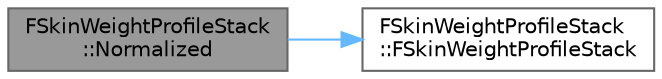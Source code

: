 digraph "FSkinWeightProfileStack::Normalized"
{
 // INTERACTIVE_SVG=YES
 // LATEX_PDF_SIZE
  bgcolor="transparent";
  edge [fontname=Helvetica,fontsize=10,labelfontname=Helvetica,labelfontsize=10];
  node [fontname=Helvetica,fontsize=10,shape=box,height=0.2,width=0.4];
  rankdir="LR";
  Node1 [id="Node000001",label="FSkinWeightProfileStack\l::Normalized",height=0.2,width=0.4,color="gray40", fillcolor="grey60", style="filled", fontcolor="black",tooltip="Returns a normalized layer stack, such that any empty layers are collapsed."];
  Node1 -> Node2 [id="edge1_Node000001_Node000002",color="steelblue1",style="solid",tooltip=" "];
  Node2 [id="Node000002",label="FSkinWeightProfileStack\l::FSkinWeightProfileStack",height=0.2,width=0.4,color="grey40", fillcolor="white", style="filled",URL="$d8/d9c/structFSkinWeightProfileStack.html#ad3e3ba78717420b089ed5364b78bed16",tooltip=" "];
}
